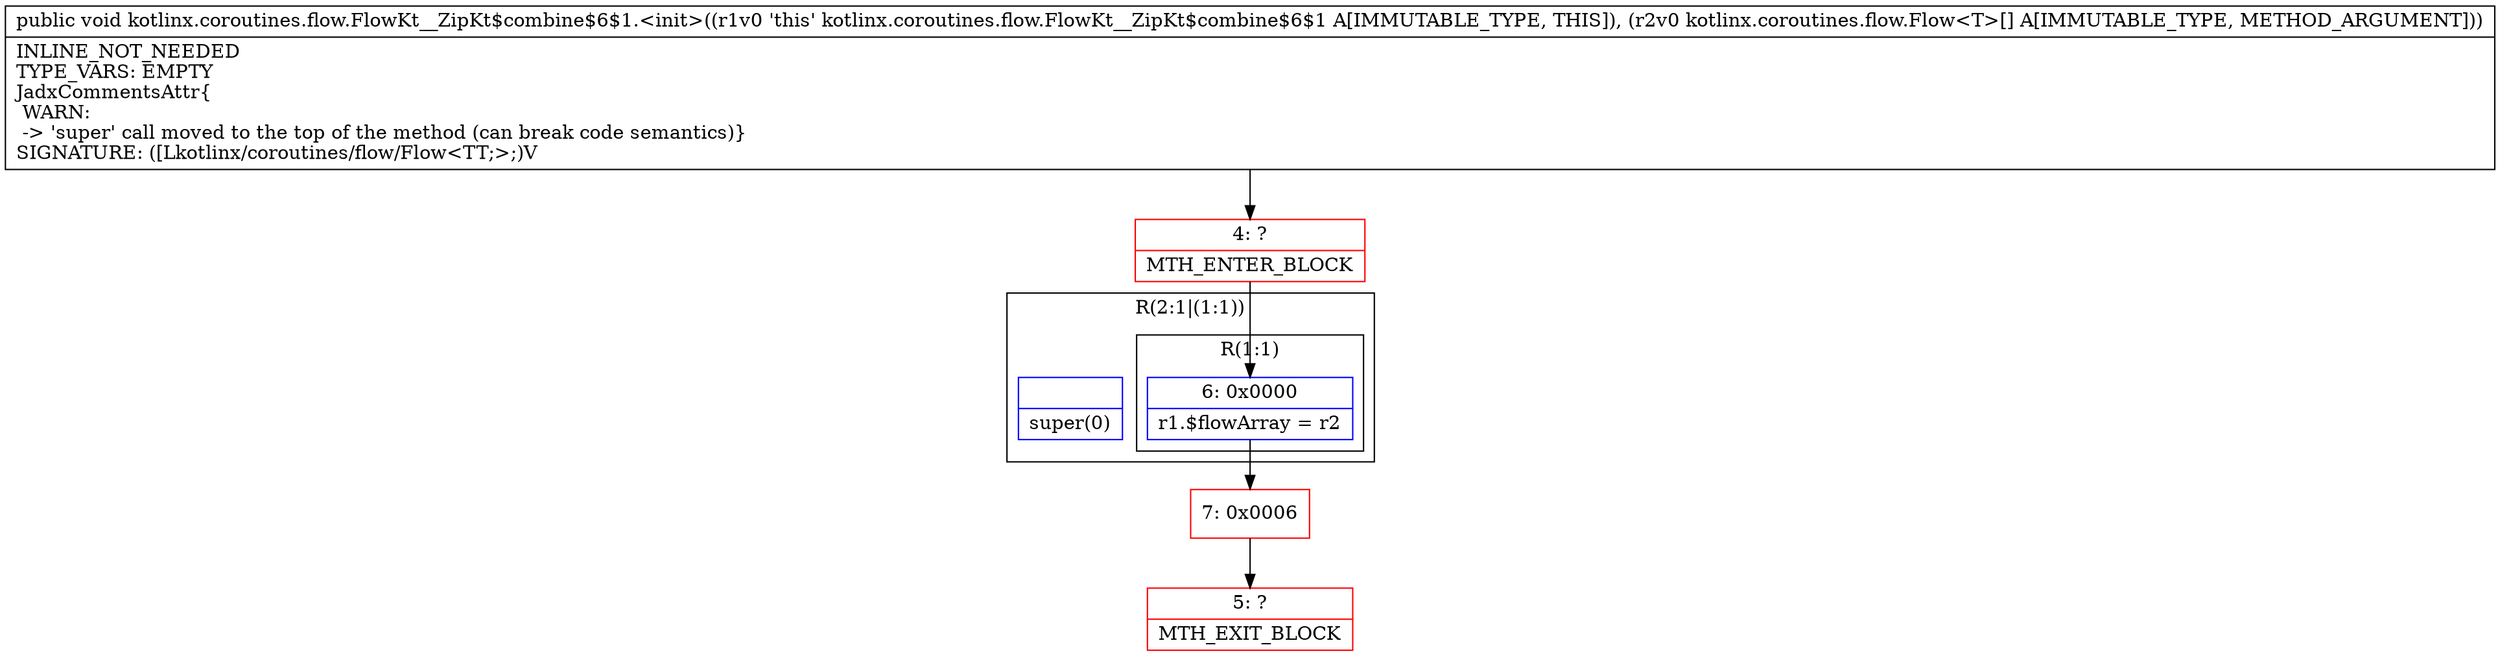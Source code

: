 digraph "CFG forkotlinx.coroutines.flow.FlowKt__ZipKt$combine$6$1.\<init\>([Lkotlinx\/coroutines\/flow\/Flow;)V" {
subgraph cluster_Region_2100564089 {
label = "R(2:1|(1:1))";
node [shape=record,color=blue];
Node_InsnContainer_1658746018 [shape=record,label="{|super(0)\l}"];
subgraph cluster_Region_921970364 {
label = "R(1:1)";
node [shape=record,color=blue];
Node_6 [shape=record,label="{6\:\ 0x0000|r1.$flowArray = r2\l}"];
}
}
Node_4 [shape=record,color=red,label="{4\:\ ?|MTH_ENTER_BLOCK\l}"];
Node_7 [shape=record,color=red,label="{7\:\ 0x0006}"];
Node_5 [shape=record,color=red,label="{5\:\ ?|MTH_EXIT_BLOCK\l}"];
MethodNode[shape=record,label="{public void kotlinx.coroutines.flow.FlowKt__ZipKt$combine$6$1.\<init\>((r1v0 'this' kotlinx.coroutines.flow.FlowKt__ZipKt$combine$6$1 A[IMMUTABLE_TYPE, THIS]), (r2v0 kotlinx.coroutines.flow.Flow\<T\>[] A[IMMUTABLE_TYPE, METHOD_ARGUMENT]))  | INLINE_NOT_NEEDED\lTYPE_VARS: EMPTY\lJadxCommentsAttr\{\l WARN: \l \-\> 'super' call moved to the top of the method (can break code semantics)\}\lSIGNATURE: ([Lkotlinx\/coroutines\/flow\/Flow\<TT;\>;)V\l}"];
MethodNode -> Node_4;Node_6 -> Node_7;
Node_4 -> Node_6;
Node_7 -> Node_5;
}

